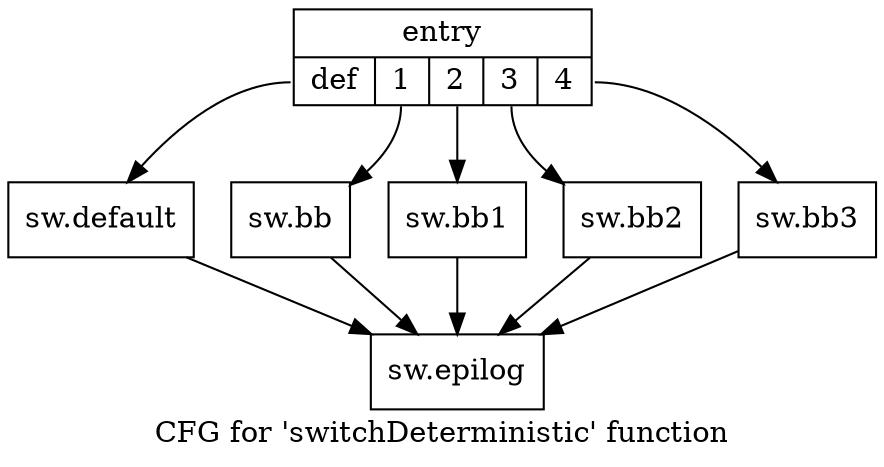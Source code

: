 digraph "CFG for 'switchDeterministic' function" {
	label="CFG for 'switchDeterministic' function";

	Node0x1adc780 [shape=record,label="{entry|{<s0>def|<s1>1|<s2>2|<s3>3|<s4>4}}"];
	Node0x1adc780:s0 -> Node0x1adc970;
	Node0x1adc780:s1 -> Node0x1adca50;
	Node0x1adc780:s2 -> Node0x1adcb50;
	Node0x1adc780:s3 -> Node0x1adcc50;
	Node0x1adc780:s4 -> Node0x1adcd20;
	Node0x1adca50 [shape=record,label="{sw.bb}"];
	Node0x1adca50 -> Node0x1add000;
	Node0x1adcb50 [shape=record,label="{sw.bb1}"];
	Node0x1adcb50 -> Node0x1add000;
	Node0x1adcc50 [shape=record,label="{sw.bb2}"];
	Node0x1adcc50 -> Node0x1add000;
	Node0x1adcd20 [shape=record,label="{sw.bb3}"];
	Node0x1adcd20 -> Node0x1add000;
	Node0x1adc970 [shape=record,label="{sw.default}"];
	Node0x1adc970 -> Node0x1add000;
	Node0x1add000 [shape=record,label="{sw.epilog}"];
}
